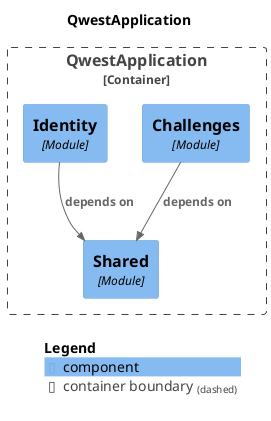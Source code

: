 @startuml
set separator none
title QwestApplication

top to bottom direction

!include <C4/C4>
!include <C4/C4_Context>
!include <C4/C4_Component>

Container_Boundary("QwestApplication.QwestApplication_boundary", "QwestApplication", $tags="") {
  Component(QwestApplication.QwestApplication.Shared, "Shared", $techn="Module", $descr="", $tags="", $link="")
  Component(QwestApplication.QwestApplication.Challenges, "Challenges", $techn="Module", $descr="", $tags="", $link="")
  Component(QwestApplication.QwestApplication.Identity, "Identity", $techn="Module", $descr="", $tags="", $link="")
}

Rel(QwestApplication.QwestApplication.Identity, QwestApplication.QwestApplication.Shared, "depends on", $techn="", $tags="", $link="")
Rel(QwestApplication.QwestApplication.Challenges, QwestApplication.QwestApplication.Shared, "depends on", $techn="", $tags="", $link="")

SHOW_LEGEND(true)
@enduml